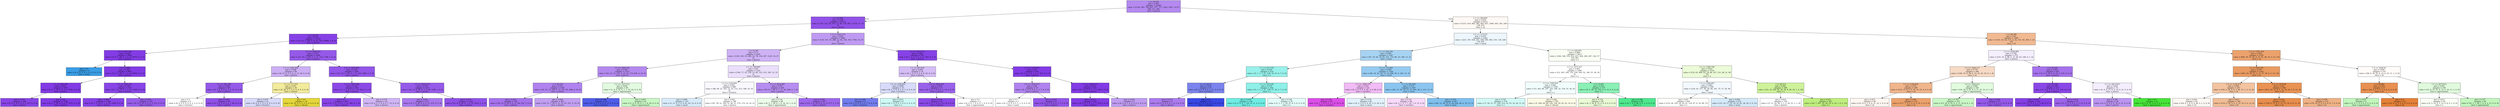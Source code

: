 digraph Tree {
node [shape=box, style="filled", color="black"] ;
0 [label="i <= 59.455\ngini = 0.593\nsamples = 20386\nvalue = [1530, 563, 720, 837, 477, 717, 1242, 1007, 12717\n266, 211, 99]\nclass = plosive", fillcolor="#b48af0"] ;
1 [label="i <= 45.884\ngini = 0.228\nsamples = 14114\nvalue = [158, 153, 38, 475, 12, 90, 178, 562, 12374, 17, 55\n2]\nclass = plosive", fillcolor="#9152e8"] ;
0 -> 1 [labeldistance=2.5, labelangle=45, headlabel="True"] ;
2 [label="i <= 38.357\ngini = 0.078\nsamples = 11050\nvalue = [19, 52, 3, 189, 0, 8, 20, 144, 10606, 1, 8, 0]\nclass = plosive", fillcolor="#8641e6"] ;
1 -> 2 ;
3 [label="f_2 <= 901.346\ngini = 0.029\nsamples = 9004\nvalue = [4, 9, 1, 86, 0, 1, 9, 22, 8870, 0, 2, 0]\nclass = plosive", fillcolor="#833ce5"] ;
2 -> 3 ;
4 [label="gini = 0.0\nsamples = 3\nvalue = [0, 0, 0, 0, 0, 0, 3, 0, 0, 0, 0, 0]\nclass = nasal", fillcolor="#399de5"] ;
3 -> 4 ;
5 [label="i <= 31.996\ngini = 0.029\nsamples = 9001\nvalue = [4, 9, 1, 86, 0, 1, 6, 22, 8870, 0, 2, 0]\nclass = plosive", fillcolor="#833ce5"] ;
3 -> 5 ;
6 [label="f_1 <= 330.228\ngini = 0.012\nsamples = 7474\nvalue = [4, 2, 1, 29, 0, 0, 6, 0, 7430, 0, 2, 0]\nclass = plosive", fillcolor="#823ae5"] ;
5 -> 6 ;
7 [label="gini = 0.103\nsamples = 166\nvalue = [0, 0, 0, 9, 0, 0, 0, 0, 157, 0, 0, 0]\nclass = plosive", fillcolor="#8844e6"] ;
6 -> 7 ;
8 [label="gini = 0.01\nsamples = 7308\nvalue = [4, 2, 1, 20, 0, 0, 6, 0, 7273, 0, 2, 0]\nclass = plosive", fillcolor="#823ae5"] ;
6 -> 8 ;
9 [label="f_5 <= 3830.421\ngini = 0.109\nsamples = 1527\nvalue = [0, 7, 0, 57, 0, 1, 0, 22, 1440, 0, 0, 0]\nclass = plosive", fillcolor="#8845e7"] ;
5 -> 9 ;
10 [label="gini = 0.086\nsamples = 1349\nvalue = [0, 7, 0, 32, 0, 1, 0, 20, 1289, 0, 0, 0]\nclass = plosive", fillcolor="#8742e6"] ;
9 -> 10 ;
11 [label="gini = 0.261\nsamples = 178\nvalue = [0, 0, 0, 25, 0, 0, 0, 2, 151, 0, 0, 0]\nclass = plosive", fillcolor="#975cea"] ;
9 -> 11 ;
12 [label="f_2 <= 1208.572\ngini = 0.273\nsamples = 2046\nvalue = [15, 43, 2, 103, 0, 7, 11, 122, 1736, 1, 6, 0]\nclass = plosive", fillcolor="#9559e9"] ;
2 -> 12 ;
13 [label="f_3 <= 2391.986\ngini = 0.588\nsamples = 99\nvalue = [0, 27, 0, 1, 0, 0, 2, 13, 56, 0, 0, 0]\nclass = plosive", fillcolor="#ccaff5"] ;
12 -> 13 ;
14 [label="f_1 <= 381.788\ngini = 0.269\nsamples = 60\nvalue = [0, 3, 0, 0, 0, 0, 2, 4, 51, 0, 0, 0]\nclass = plosive", fillcolor="#9559e9"] ;
13 -> 14 ;
15 [label="gini = 0.5\nsamples = 6\nvalue = [0, 0, 0, 0, 0, 0, 0, 3, 3, 0, 0, 0]\nclass = fricative", fillcolor="#ffffff"] ;
14 -> 15 ;
16 [label="gini = 0.205\nsamples = 54\nvalue = [0, 3, 0, 0, 0, 0, 2, 1, 48, 0, 0, 0]\nclass = plosive", fillcolor="#9050e8"] ;
14 -> 16 ;
17 [label="f_1 <= 717.333\ngini = 0.551\nsamples = 39\nvalue = [0, 24, 0, 1, 0, 0, 0, 9, 5, 0, 0, 0]\nclass = vibrant", fillcolor="#f2eb9c"] ;
13 -> 17 ;
18 [label="gini = 0.676\nsamples = 21\nvalue = [0, 6, 0, 1, 0, 0, 0, 9, 5, 0, 0, 0]\nclass = fricative", fillcolor="#d7dafa"] ;
17 -> 18 ;
19 [label="gini = 0.0\nsamples = 18\nvalue = [0, 18, 0, 0, 0, 0, 0, 0, 0, 0, 0, 0]\nclass = vibrant", fillcolor="#e5d739"] ;
17 -> 19 ;
20 [label="f_4 <= 3035.893\ngini = 0.249\nsamples = 1947\nvalue = [15, 16, 2, 102, 0, 7, 9, 109, 1680, 1, 6, 0]\nclass = plosive", fillcolor="#9356e9"] ;
12 -> 20 ;
21 [label="f_2 <= 1823.589\ngini = 0.138\nsamples = 426\nvalue = [1, 3, 2, 4, 0, 0, 1, 19, 395, 0, 1, 0]\nclass = plosive", fillcolor="#8b48e7"] ;
20 -> 21 ;
22 [label="gini = 0.1\nsamples = 403\nvalue = [1, 3, 0, 3, 0, 0, 1, 12, 382, 0, 1, 0]\nclass = plosive", fillcolor="#8844e6"] ;
21 -> 22 ;
23 [label="gini = 0.578\nsamples = 23\nvalue = [0, 0, 2, 1, 0, 0, 0, 7, 13, 0, 0, 0]\nclass = plosive", fillcolor="#d0b5f5"] ;
21 -> 23 ;
24 [label="f_5 <= 3632.218\ngini = 0.278\nsamples = 1521\nvalue = [14, 13, 0, 98, 0, 7, 8, 90, 1285, 1, 5, 0]\nclass = plosive", fillcolor="#965ae9"] ;
20 -> 24 ;
25 [label="gini = 0.441\nsamples = 377\nvalue = [2, 5, 0, 49, 0, 0, 4, 37, 275, 0, 5, 0]\nclass = plosive", fillcolor="#a877ed"] ;
24 -> 25 ;
26 [label="gini = 0.216\nsamples = 1144\nvalue = [12, 8, 0, 49, 0, 7, 4, 53, 1010, 1, 0, 0]\nclass = plosive", fillcolor="#9051e8"] ;
24 -> 26 ;
27 [label="f_5 <= 4023.374\ngini = 0.633\nsamples = 3064\nvalue = [139, 101, 35, 286, 12, 82, 158, 418, 1768, 16, 47\n2]\nclass = plosive", fillcolor="#bf9af2"] ;
1 -> 27 ;
28 [label="i <= 52.391\ngini = 0.71\nsamples = 2497\nvalue = [139, 100, 35, 282, 12, 76, 156, 407, 1225, 16, 47\n2]\nclass = plosive", fillcolor="#ceb2f5"] ;
27 -> 28 ;
29 [label="f_5 <= 3830.232\ngini = 0.543\nsamples = 1272\nvalue = [33, 23, 13, 132, 0, 16, 33, 174, 830, 4, 14, 0]\nclass = plosive", fillcolor="#b489ef"] ;
28 -> 29 ;
30 [label="i <= 49.159\ngini = 0.515\nsamples = 1192\nvalue = [32, 23, 13, 100, 0, 15, 32, 151, 808, 4, 14, 0]\nclass = plosive", fillcolor="#af82ef"] ;
29 -> 30 ;
31 [label="gini = 0.425\nsamples = 739\nvalue = [16, 12, 6, 50, 0, 4, 11, 84, 551, 1, 4, 0]\nclass = plosive", fillcolor="#a572ec"] ;
30 -> 31 ;
32 [label="gini = 0.639\nsamples = 453\nvalue = [16, 11, 7, 50, 0, 11, 21, 67, 257, 3, 10, 0]\nclass = plosive", fillcolor="#c19ef2"] ;
30 -> 32 ;
33 [label="f_2 <= 1227.012\ngini = 0.681\nsamples = 80\nvalue = [1, 0, 0, 32, 0, 1, 1, 23, 22, 0, 0, 0]\nclass = approximant", fillcolor="#e2fbe0"] ;
29 -> 33 ;
34 [label="gini = 0.188\nsamples = 19\nvalue = [0, 0, 0, 0, 0, 0, 0, 17, 2, 0, 0, 0]\nclass = fricative", fillcolor="#505de8"] ;
33 -> 34 ;
35 [label="gini = 0.607\nsamples = 61\nvalue = [1, 0, 0, 32, 0, 1, 1, 6, 20, 0, 0, 0]\nclass = approximant", fillcolor="#c9f7c5"] ;
33 -> 35 ;
36 [label="f_1 <= 789.083\ngini = 0.82\nsamples = 1225\nvalue = [106, 77, 22, 150, 12, 60, 123, 233, 395, 12, 33\n2]\nclass = plosive", fillcolor="#eadffb"] ;
28 -> 36 ;
37 [label="f_2 <= 1124.624\ngini = 0.852\nsamples = 899\nvalue = [88, 69, 21, 101, 12, 53, 112, 213, 186, 10, 32\n2]\nclass = fricative", fillcolor="#f8f8fe"] ;
36 -> 37 ;
38 [label="gini = 0.669\nsamples = 133\nvalue = [1, 11, 0, 1, 0, 4, 61, 43, 12, 0, 0, 0]\nclass = nasal", fillcolor="#d7ebfa"] ;
37 -> 38 ;
39 [label="gini = 0.852\nsamples = 766\nvalue = [87, 58, 21, 100, 12, 49, 51, 170, 174, 10, 32, 2]\nclass = plosive", fillcolor="#fefeff"] ;
37 -> 39 ;
40 [label="f_5 <= 3818.385\ngini = 0.557\nsamples = 326\nvalue = [18, 8, 1, 49, 0, 7, 11, 20, 209, 2, 1, 0]\nclass = plosive", fillcolor="#b68df0"] ;
36 -> 40 ;
41 [label="gini = 0.714\nsamples = 99\nvalue = [6, 5, 1, 39, 0, 1, 0, 14, 32, 1, 0, 0]\nclass = approximant", fillcolor="#ecfcea"] ;
40 -> 41 ;
42 [label="gini = 0.383\nsamples = 227\nvalue = [12, 3, 0, 10, 0, 6, 11, 6, 177, 1, 1, 0]\nclass = plosive", fillcolor="#9e67eb"] ;
40 -> 42 ;
43 [label="f_4 <= 3314.711\ngini = 0.082\nsamples = 567\nvalue = [0, 1, 0, 4, 0, 6, 2, 11, 543, 0, 0, 0]\nclass = plosive", fillcolor="#8642e6"] ;
27 -> 43 ;
44 [label="f_1 <= 407.819\ngini = 0.658\nsamples = 32\nvalue = [0, 1, 0, 2, 0, 5, 0, 8, 16, 0, 0, 0]\nclass = plosive", fillcolor="#d5bdf6"] ;
43 -> 44 ;
45 [label="f_2 <= 1238.821\ngini = 0.649\nsamples = 15\nvalue = [0, 1, 0, 0, 0, 5, 0, 7, 2, 0, 0, 0]\nclass = fricative", fillcolor="#d7dafa"] ;
44 -> 45 ;
46 [label="gini = 0.346\nsamples = 9\nvalue = [0, 0, 0, 0, 0, 2, 0, 7, 0, 0, 0, 0]\nclass = fricative", fillcolor="#727cec"] ;
45 -> 46 ;
47 [label="gini = 0.611\nsamples = 6\nvalue = [0, 1, 0, 0, 0, 3, 0, 0, 2, 0, 0, 0]\nclass = u", fillcolor="#cef8f5"] ;
45 -> 47 ;
48 [label="f_5 <= 5035.443\ngini = 0.304\nsamples = 17\nvalue = [0, 0, 0, 2, 0, 0, 0, 1, 14, 0, 0, 0]\nclass = plosive", fillcolor="#9a61ea"] ;
44 -> 48 ;
49 [label="gini = 0.124\nsamples = 15\nvalue = [0, 0, 0, 1, 0, 0, 0, 0, 14, 0, 0, 0]\nclass = plosive", fillcolor="#8a47e7"] ;
48 -> 49 ;
50 [label="gini = 0.5\nsamples = 2\nvalue = [0, 0, 0, 1, 0, 0, 0, 1, 0, 0, 0, 0]\nclass = approximant", fillcolor="#ffffff"] ;
48 -> 50 ;
51 [label="f_2 <= 1150.611\ngini = 0.03\nsamples = 535\nvalue = [0, 0, 0, 2, 0, 1, 2, 3, 527, 0, 0, 0]\nclass = plosive", fillcolor="#833ce5"] ;
43 -> 51 ;
52 [label="f_4 <= 3524.475\ngini = 0.46\nsamples = 10\nvalue = [0, 0, 0, 0, 0, 0, 1, 2, 7, 0, 0, 0]\nclass = plosive", fillcolor="#b083ef"] ;
51 -> 52 ;
53 [label="gini = 0.5\nsamples = 2\nvalue = [0, 0, 0, 0, 0, 0, 1, 1, 0, 0, 0, 0]\nclass = nasal", fillcolor="#ffffff"] ;
52 -> 53 ;
54 [label="gini = 0.219\nsamples = 8\nvalue = [0, 0, 0, 0, 0, 0, 0, 1, 7, 0, 0, 0]\nclass = plosive", fillcolor="#9355e9"] ;
52 -> 54 ;
55 [label="f_1 <= 1078.213\ngini = 0.019\nsamples = 525\nvalue = [0, 0, 0, 2, 0, 1, 1, 1, 520, 0, 0, 0]\nclass = plosive", fillcolor="#823be5"] ;
51 -> 55 ;
56 [label="gini = 0.015\nsamples = 522\nvalue = [0, 0, 0, 1, 0, 1, 1, 1, 518, 0, 0, 0]\nclass = plosive", fillcolor="#823be5"] ;
55 -> 56 ;
57 [label="gini = 0.444\nsamples = 3\nvalue = [0, 0, 0, 1, 0, 0, 0, 0, 2, 0, 0, 0]\nclass = plosive", fillcolor="#c09cf2"] ;
55 -> 57 ;
58 [label="f_1 <= 596.609\ngini = 0.878\nsamples = 6272\nvalue = [1372, 410, 682, 362, 465, 627, 1064, 445, 343, 249\n156, 97]\nclass = sil", fillcolor="#fdf8f3"] ;
0 -> 58 [labeldistance=2.5, labelangle=-45, headlabel="False"] ;
59 [label="f_2 <= 1173.55\ngini = 0.879\nsamples = 4382\nvalue = [231, 347, 618, 231, 459, 585, 963, 353, 134, 246\n132, 83]\nclass = nasal", fillcolor="#edf6fd"] ;
58 -> 59 ;
60 [label="f_1 <= 345.144\ngini = 0.685\nsamples = 1367\nvalue = [67, 19, 44, 19, 42, 161, 714, 86, 10, 189, 13, 3]\nclass = nasal", fillcolor="#a7d3f3"] ;
59 -> 60 ;
61 [label="f_1 <= 227.578\ngini = 0.619\nsamples = 219\nvalue = [3, 1, 1, 1, 27, 128, 18, 27, 6, 7, 0, 0]\nclass = u", fillcolor="#97f1ea"] ;
60 -> 61 ;
62 [label="f_1 <= 213.2\ngini = 0.418\nsamples = 15\nvalue = [0, 0, 0, 0, 0, 0, 1, 11, 3, 0, 0, 0]\nclass = fricative", fillcolor="#7b84ee"] ;
61 -> 62 ;
63 [label="gini = 0.375\nsamples = 4\nvalue = [0, 0, 0, 0, 0, 0, 1, 0, 3, 0, 0, 0]\nclass = plosive", fillcolor="#ab7bee"] ;
62 -> 63 ;
64 [label="gini = 0.0\nsamples = 11\nvalue = [0, 0, 0, 0, 0, 0, 0, 11, 0, 0, 0, 0]\nclass = fricative", fillcolor="#3947e5"] ;
62 -> 64 ;
65 [label="f_1 <= 310.538\ngini = 0.574\nsamples = 204\nvalue = [3, 1, 1, 1, 27, 128, 17, 16, 3, 7, 0, 0]\nclass = u", fillcolor="#8ef0e8"] ;
61 -> 65 ;
66 [label="gini = 0.418\nsamples = 134\nvalue = [2, 0, 0, 0, 7, 101, 8, 11, 3, 2, 0, 0]\nclass = u", fillcolor="#6eece2"] ;
65 -> 66 ;
67 [label="gini = 0.742\nsamples = 70\nvalue = [1, 1, 1, 1, 20, 27, 9, 5, 0, 5, 0, 0]\nclass = u", fillcolor="#e3fbf9"] ;
65 -> 67 ;
68 [label="f_2 <= 731.663\ngini = 0.599\nsamples = 1148\nvalue = [64, 18, 43, 18, 15, 33, 696, 59, 4, 182, 13, 3]\nclass = nasal", fillcolor="#96cbf1"] ;
60 -> 68 ;
69 [label="f_3 <= 1899.353\ngini = 0.552\nsamples = 121\nvalue = [0, 3, 4, 0, 0, 0, 42, 3, 0, 69, 0, 0]\nclass = voiceless", fillcolor="#f1bbf6"] ;
68 -> 69 ;
70 [label="gini = 0.192\nsamples = 39\nvalue = [0, 1, 1, 0, 0, 0, 1, 1, 0, 35, 0, 0]\nclass = voiceless", fillcolor="#db4ee8"] ;
69 -> 70 ;
71 [label="gini = 0.576\nsamples = 82\nvalue = [0, 2, 3, 0, 0, 0, 41, 2, 0, 34, 0, 0]\nclass = nasal", fillcolor="#e2f1fb"] ;
69 -> 71 ;
72 [label="f_1 <= 381.826\ngini = 0.572\nsamples = 1027\nvalue = [64, 15, 39, 18, 15, 33, 654, 56, 4, 113, 13, 3]\nclass = nasal", fillcolor="#8ac5f0"] ;
68 -> 72 ;
73 [label="gini = 0.733\nsamples = 90\nvalue = [0, 3, 1, 3, 7, 7, 25, 7, 0, 37, 0, 0]\nclass = voiceless", fillcolor="#f8dafa"] ;
72 -> 73 ;
74 [label="gini = 0.532\nsamples = 937\nvalue = [64, 12, 38, 15, 8, 26, 629, 49, 4, 76, 13, 3]\nclass = nasal", fillcolor="#80c0ee"] ;
72 -> 74 ;
75 [label="f_1 <= 428.005\ngini = 0.886\nsamples = 3015\nvalue = [164, 328, 574, 212, 417, 424, 249, 267, 124, 57\n119, 80]\nclass = e", fillcolor="#f9fdf4"] ;
59 -> 75 ;
76 [label="f_2 <= 1973.527\ngini = 0.841\nsamples = 1496\nvalue = [12, 265, 108, 119, 339, 340, 52, 146, 55, 36, 20\n4]\nclass = u", fillcolor="#ffffff"] ;
75 -> 76 ;
77 [label="f_2 <= 1395.916\ngini = 0.842\nsamples = 1339\nvalue = [12, 262, 80, 107, 235, 340, 52, 136, 55, 36, 20\n4]\nclass = u", fillcolor="#f1fdfc"] ;
76 -> 77 ;
78 [label="gini = 0.797\nsamples = 576\nvalue = [7, 56, 31, 27, 109, 214, 32, 53, 10, 26, 11, 0]\nclass = u", fillcolor="#d2f9f6"] ;
77 -> 78 ;
79 [label="gini = 0.841\nsamples = 763\nvalue = [5, 206, 49, 80, 126, 126, 20, 83, 45, 10, 9, 4]\nclass = vibrant", fillcolor="#fcfae6"] ;
77 -> 79 ;
80 [label="i <= 75.607\ngini = 0.519\nsamples = 157\nvalue = [0, 3, 28, 12, 104, 0, 0, 10, 0, 0, 0, 0]\nclass = o", fillcolor="#8af0b5"] ;
76 -> 80 ;
81 [label="gini = 0.718\nsamples = 58\nvalue = [0, 2, 24, 8, 15, 0, 0, 9, 0, 0, 0, 0]\nclass = e", fillcolor="#eafad6"] ;
80 -> 81 ;
82 [label="gini = 0.188\nsamples = 99\nvalue = [0, 1, 4, 4, 89, 0, 0, 1, 0, 0, 0, 0]\nclass = o", fillcolor="#4ee88e"] ;
80 -> 82 ;
83 [label="f_2 <= 1580.749\ngini = 0.853\nsamples = 1519\nvalue = [152, 63, 466, 93, 78, 84, 197, 121, 69, 21, 99\n76]\nclass = e", fillcolor="#ebfad7"] ;
75 -> 83 ;
84 [label="f_3 <= 2364.907\ngini = 0.883\nsamples = 930\nvalue = [129, 45, 137, 39, 39, 64, 191, 75, 37, 20, 96\n58]\nclass = nasal", fillcolor="#f2f8fd"] ;
83 -> 84 ;
85 [label="gini = 0.87\nsamples = 656\nvalue = [114, 29, 120, 16, 20, 41, 110, 47, 8, 18, 96, 37]\nclass = e", fillcolor="#fefffd"] ;
84 -> 85 ;
86 [label="gini = 0.856\nsamples = 274\nvalue = [15, 16, 17, 23, 19, 23, 81, 28, 29, 2, 0, 21]\nclass = nasal", fillcolor="#d5eaf9"] ;
84 -> 86 ;
87 [label="i <= 66.512\ngini = 0.661\nsamples = 589\nvalue = [23, 18, 329, 54, 39, 20, 6, 46, 32, 1, 3, 18]\nclass = e", fillcolor="#cdf299"] ;
83 -> 87 ;
88 [label="gini = 0.824\nsamples = 138\nvalue = [3, 11, 22, 29, 3, 1, 2, 30, 31, 1, 1, 4]\nclass = plosive", fillcolor="#fefdff"] ;
87 -> 88 ;
89 [label="gini = 0.521\nsamples = 451\nvalue = [20, 7, 307, 25, 36, 19, 4, 16, 1, 0, 2, 14]\nclass = e", fillcolor="#bfee7e"] ;
87 -> 89 ;
90 [label="i <= 66.389\ngini = 0.61\nsamples = 1890\nvalue = [1141, 63, 64, 131, 6, 42, 101, 92, 209, 3, 24\n14]\nclass = sil", fillcolor="#f1b991"] ;
58 -> 90 ;
91 [label="f_5 <= 4108.665\ngini = 0.782\nsamples = 574\nvalue = [153, 33, 9, 86, 0, 15, 40, 43, 190, 0, 1, 4]\nclass = plosive", fillcolor="#f4eefd"] ;
90 -> 91 ;
92 [label="f_2 <= 1490.117\ngini = 0.779\nsamples = 369\nvalue = [148, 33, 9, 56, 0, 15, 25, 43, 35, 0, 1, 4]\nclass = sil", fillcolor="#f7dac5"] ;
91 -> 92 ;
93 [label="f_2 <= 1196.856\ngini = 0.576\nsamples = 209\nvalue = [132, 15, 9, 3, 0, 10, 14, 22, 4, 0, 0, 0]\nclass = sil", fillcolor="#f0b58b"] ;
92 -> 93 ;
94 [label="gini = 0.812\nsamples = 56\nvalue = [15, 8, 4, 1, 0, 4, 11, 12, 1, 0, 0, 0]\nclass = sil", fillcolor="#fdf6f1"] ;
93 -> 94 ;
95 [label="gini = 0.405\nsamples = 153\nvalue = [117, 7, 5, 2, 0, 6, 3, 10, 3, 0, 0, 0]\nclass = sil", fillcolor="#eca16b"] ;
93 -> 95 ;
96 [label="f_4 <= 3594.412\ngini = 0.806\nsamples = 160\nvalue = [16, 18, 0, 53, 0, 5, 11, 21, 31, 0, 1, 4]\nclass = approximant", fillcolor="#e0fbdd"] ;
92 -> 96 ;
97 [label="gini = 0.783\nsamples = 133\nvalue = [15, 18, 0, 52, 0, 5, 11, 19, 8, 0, 1, 4]\nclass = approximant", fillcolor="#caf7c6"] ;
96 -> 97 ;
98 [label="gini = 0.266\nsamples = 27\nvalue = [1, 0, 0, 1, 0, 0, 0, 2, 23, 0, 0, 0]\nclass = plosive", fillcolor="#9559e9"] ;
96 -> 98 ;
99 [label="i <= 62.442\ngini = 0.401\nsamples = 205\nvalue = [5, 0, 0, 30, 0, 0, 15, 0, 155, 0, 0, 0]\nclass = plosive", fillcolor="#a572ec"] ;
91 -> 99 ;
100 [label="i <= 61.599\ngini = 0.129\nsamples = 133\nvalue = [1, 0, 0, 3, 0, 0, 5, 0, 124, 0, 0, 0]\nclass = plosive", fillcolor="#8a47e7"] ;
99 -> 100 ;
101 [label="gini = 0.057\nsamples = 102\nvalue = [0, 0, 0, 0, 0, 0, 3, 0, 99, 0, 0, 0]\nclass = plosive", fillcolor="#853fe6"] ;
100 -> 101 ;
102 [label="gini = 0.335\nsamples = 31\nvalue = [1, 0, 0, 3, 0, 0, 2, 0, 25, 0, 0, 0]\nclass = plosive", fillcolor="#9c63eb"] ;
100 -> 102 ;
103 [label="f_5 <= 4613.823\ngini = 0.652\nsamples = 72\nvalue = [4, 0, 0, 27, 0, 0, 10, 0, 31, 0, 0, 0]\nclass = plosive", fillcolor="#f4edfd"] ;
99 -> 103 ;
104 [label="gini = 0.545\nsamples = 49\nvalue = [4, 0, 0, 4, 0, 0, 10, 0, 31, 0, 0, 0]\nclass = plosive", fillcolor="#bb94f1"] ;
103 -> 104 ;
105 [label="gini = 0.0\nsamples = 23\nvalue = [0, 0, 0, 23, 0, 0, 0, 0, 0, 0, 0, 0]\nclass = approximant", fillcolor="#47e539"] ;
103 -> 105 ;
106 [label="f_2 <= 1762.329\ngini = 0.428\nsamples = 1316\nvalue = [988, 30, 55, 45, 6, 27, 61, 49, 19, 3, 23, 10]\nclass = sil", fillcolor="#eca26d"] ;
90 -> 106 ;
107 [label="f_1 <= 644.558\ngini = 0.347\nsamples = 1183\nvalue = [952, 24, 39, 12, 2, 15, 57, 39, 8, 2, 23, 10]\nclass = sil", fillcolor="#ea9b62"] ;
106 -> 107 ;
108 [label="f_2 <= 1138.472\ngini = 0.646\nsamples = 247\nvalue = [138, 2, 26, 4, 0, 3, 38, 15, 1, 2, 12, 6]\nclass = sil", fillcolor="#f3c3a0"] ;
107 -> 108 ;
109 [label="gini = 0.624\nsamples = 63\nvalue = [28, 0, 1, 0, 0, 0, 26, 5, 1, 2, 0, 0]\nclass = sil", fillcolor="#fef8f4"] ;
108 -> 109 ;
110 [label="gini = 0.611\nsamples = 184\nvalue = [110, 2, 25, 4, 0, 3, 12, 10, 0, 0, 12, 6]\nclass = sil", fillcolor="#f1bc95"] ;
108 -> 110 ;
111 [label="f_4 <= 3478.99\ngini = 0.241\nsamples = 936\nvalue = [814, 22, 13, 8, 2, 12, 19, 24, 7, 0, 11, 4]\nclass = sil", fillcolor="#e89253"] ;
107 -> 111 ;
112 [label="gini = 0.191\nsamples = 821\nvalue = [738, 8, 13, 4, 2, 12, 13, 16, 0, 0, 11, 4]\nclass = sil", fillcolor="#e88e4d"] ;
111 -> 112 ;
113 [label="gini = 0.536\nsamples = 115\nvalue = [76, 14, 0, 4, 0, 0, 6, 8, 7, 0, 0, 0]\nclass = sil", fillcolor="#efb285"] ;
111 -> 113 ;
114 [label="f_3 <= 2449.83\ngini = 0.826\nsamples = 133\nvalue = [36, 6, 16, 33, 4, 12, 4, 10, 11, 1, 0, 0]\nclass = sil", fillcolor="#fefbf9"] ;
106 -> 114 ;
115 [label="i <= 68.982\ngini = 0.203\nsamples = 27\nvalue = [24, 0, 1, 2, 0, 0, 0, 0, 0, 0, 0, 0]\nclass = sil", fillcolor="#e89051"] ;
114 -> 115 ;
116 [label="gini = 0.625\nsamples = 4\nvalue = [1, 0, 1, 2, 0, 0, 0, 0, 0, 0, 0, 0]\nclass = approximant", fillcolor="#c2f6bd"] ;
115 -> 116 ;
117 [label="gini = 0.0\nsamples = 23\nvalue = [23, 0, 0, 0, 0, 0, 0, 0, 0, 0, 0, 0]\nclass = sil", fillcolor="#e58139"] ;
115 -> 117 ;
118 [label="f_5 <= 4079.812\ngini = 0.843\nsamples = 106\nvalue = [12, 6, 15, 31, 4, 12, 4, 10, 11, 1, 0, 0]\nclass = approximant", fillcolor="#dffadc"] ;
114 -> 118 ;
119 [label="gini = 0.813\nsamples = 50\nvalue = [2, 5, 14, 5, 3, 12, 0, 8, 0, 1, 0, 0]\nclass = e", fillcolor="#fafef5"] ;
118 -> 119 ;
120 [label="gini = 0.707\nsamples = 56\nvalue = [10, 1, 1, 26, 1, 0, 4, 2, 11, 0, 0, 0]\nclass = approximant", fillcolor="#c2f6bd"] ;
118 -> 120 ;
}